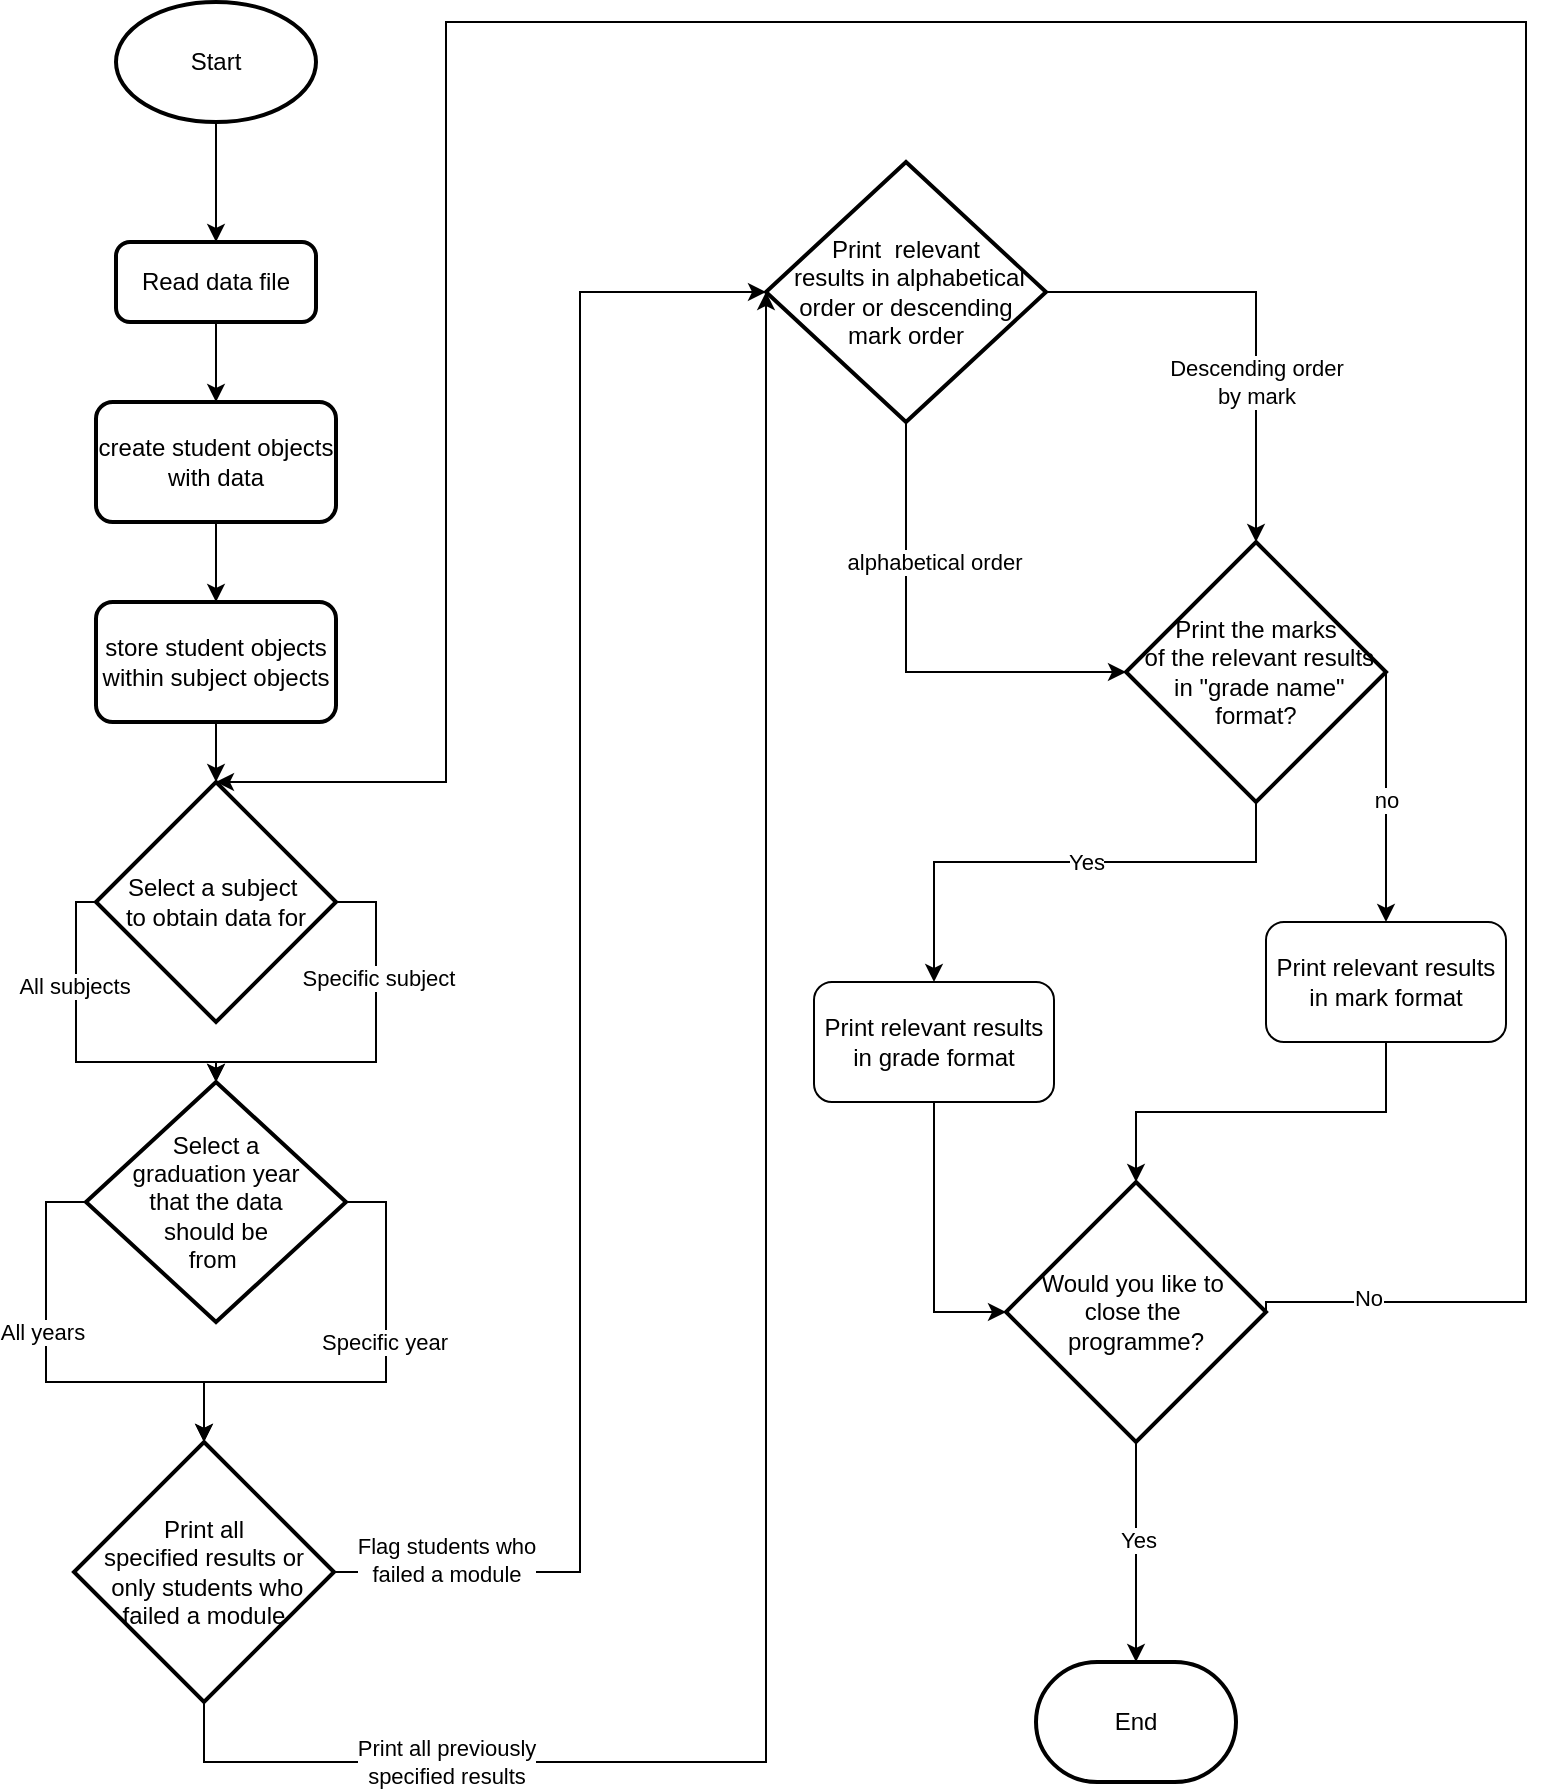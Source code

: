 <mxfile version="22.1.11" type="google">
  <diagram id="C5RBs43oDa-KdzZeNtuy" name="Page-1">
    <mxGraphModel grid="1" page="1" gridSize="10" guides="1" tooltips="1" connect="1" arrows="1" fold="1" pageScale="1" pageWidth="827" pageHeight="1169" math="0" shadow="0">
      <root>
        <mxCell id="WIyWlLk6GJQsqaUBKTNV-0" />
        <mxCell id="WIyWlLk6GJQsqaUBKTNV-1" parent="WIyWlLk6GJQsqaUBKTNV-0" />
        <mxCell id="Do2g4JZX6xTni7x6aKXa-1" value="Start" style="strokeWidth=2;html=1;shape=mxgraph.flowchart.start_1;whiteSpace=wrap;" vertex="1" parent="WIyWlLk6GJQsqaUBKTNV-1">
          <mxGeometry x="65" y="-180" width="100" height="60" as="geometry" />
        </mxCell>
        <mxCell id="Do2g4JZX6xTni7x6aKXa-6" style="edgeStyle=orthogonalEdgeStyle;rounded=0;orthogonalLoop=1;jettySize=auto;html=1;exitX=0.5;exitY=1;exitDx=0;exitDy=0;exitPerimeter=0;entryX=0;entryY=0.5;entryDx=0;entryDy=0;entryPerimeter=0;" edge="1" parent="WIyWlLk6GJQsqaUBKTNV-1" source="Do2g4JZX6xTni7x6aKXa-5" target="Do2g4JZX6xTni7x6aKXa-10">
          <mxGeometry relative="1" as="geometry">
            <mxPoint x="474" y="570" as="targetPoint" />
            <Array as="points">
              <mxPoint x="460" y="155" />
            </Array>
          </mxGeometry>
        </mxCell>
        <mxCell id="Do2g4JZX6xTni7x6aKXa-7" value="alphabetical order&lt;br&gt;" style="edgeLabel;html=1;align=center;verticalAlign=middle;resizable=0;points=[];" connectable="0" vertex="1" parent="Do2g4JZX6xTni7x6aKXa-6">
          <mxGeometry x="0.259" y="2" relative="1" as="geometry">
            <mxPoint x="-9" y="-53" as="offset" />
          </mxGeometry>
        </mxCell>
        <mxCell id="Do2g4JZX6xTni7x6aKXa-5" value="Print&amp;nbsp; relevant&lt;br&gt;&amp;nbsp;results in alphabetical order or descending &lt;br&gt;mark order" style="strokeWidth=2;html=1;shape=mxgraph.flowchart.decision;whiteSpace=wrap;" vertex="1" parent="WIyWlLk6GJQsqaUBKTNV-1">
          <mxGeometry x="390" y="-100" width="140" height="130" as="geometry" />
        </mxCell>
        <mxCell id="wrJAvcG1r4LPhfUj58ts-1" style="edgeStyle=orthogonalEdgeStyle;rounded=0;orthogonalLoop=1;jettySize=auto;html=1;entryX=0.5;entryY=0;entryDx=0;entryDy=0;" edge="1" parent="WIyWlLk6GJQsqaUBKTNV-1" source="Do2g4JZX6xTni7x6aKXa-10" target="wrJAvcG1r4LPhfUj58ts-0">
          <mxGeometry relative="1" as="geometry">
            <Array as="points">
              <mxPoint x="635" y="250" />
              <mxPoint x="474" y="250" />
            </Array>
          </mxGeometry>
        </mxCell>
        <mxCell id="wrJAvcG1r4LPhfUj58ts-2" value="Yes" style="edgeLabel;html=1;align=center;verticalAlign=middle;resizable=0;points=[];" connectable="0" vertex="1" parent="wrJAvcG1r4LPhfUj58ts-1">
          <mxGeometry x="-0.586" y="2" relative="1" as="geometry">
            <mxPoint x="-63" y="-2" as="offset" />
          </mxGeometry>
        </mxCell>
        <mxCell id="Do2g4JZX6xTni7x6aKXa-15" style="edgeStyle=orthogonalEdgeStyle;rounded=0;orthogonalLoop=1;jettySize=auto;html=1;exitX=1;exitY=0.5;exitDx=0;exitDy=0;exitPerimeter=0;entryX=0;entryY=0.5;entryDx=0;entryDy=0;entryPerimeter=0;" edge="1" parent="WIyWlLk6GJQsqaUBKTNV-1" source="Do2g4JZX6xTni7x6aKXa-12" target="Do2g4JZX6xTni7x6aKXa-5">
          <mxGeometry relative="1" as="geometry">
            <mxPoint x="395" y="880" as="targetPoint" />
            <Array as="points">
              <mxPoint x="297" y="605" />
              <mxPoint x="297" y="-35" />
            </Array>
          </mxGeometry>
        </mxCell>
        <mxCell id="Do2g4JZX6xTni7x6aKXa-16" value="Flag students who&lt;br&gt;failed a module" style="edgeLabel;html=1;align=center;verticalAlign=middle;resizable=0;points=[];" connectable="0" vertex="1" parent="Do2g4JZX6xTni7x6aKXa-15">
          <mxGeometry x="-0.527" relative="1" as="geometry">
            <mxPoint x="-67" y="73" as="offset" />
          </mxGeometry>
        </mxCell>
        <mxCell id="Do2g4JZX6xTni7x6aKXa-12" value="Print all &lt;br&gt;specified results or&lt;br&gt;&amp;nbsp;only students who &lt;br&gt;failed a module" style="strokeWidth=2;html=1;shape=mxgraph.flowchart.decision;whiteSpace=wrap;" vertex="1" parent="WIyWlLk6GJQsqaUBKTNV-1">
          <mxGeometry x="44" y="540" width="130" height="130" as="geometry" />
        </mxCell>
        <mxCell id="Do2g4JZX6xTni7x6aKXa-13" style="edgeStyle=orthogonalEdgeStyle;rounded=0;orthogonalLoop=1;jettySize=auto;html=1;exitX=0.5;exitY=1;exitDx=0;exitDy=0;exitPerimeter=0;entryX=0;entryY=0.5;entryDx=0;entryDy=0;entryPerimeter=0;" edge="1" parent="WIyWlLk6GJQsqaUBKTNV-1" source="Do2g4JZX6xTni7x6aKXa-12" target="Do2g4JZX6xTni7x6aKXa-5">
          <mxGeometry relative="1" as="geometry">
            <Array as="points">
              <mxPoint x="109" y="700" />
              <mxPoint x="390" y="700" />
            </Array>
          </mxGeometry>
        </mxCell>
        <mxCell id="Do2g4JZX6xTni7x6aKXa-14" value="Print all previously &lt;br&gt;specified results" style="edgeLabel;html=1;align=center;verticalAlign=middle;resizable=0;points=[];" connectable="0" vertex="1" parent="Do2g4JZX6xTni7x6aKXa-13">
          <mxGeometry x="-0.423" y="1" relative="1" as="geometry">
            <mxPoint x="-151" y="1" as="offset" />
          </mxGeometry>
        </mxCell>
        <mxCell id="Do2g4JZX6xTni7x6aKXa-24" style="edgeStyle=orthogonalEdgeStyle;rounded=0;orthogonalLoop=1;jettySize=auto;html=1;exitX=1;exitY=0.5;exitDx=0;exitDy=0;exitPerimeter=0;" edge="1" parent="WIyWlLk6GJQsqaUBKTNV-1" source="Do2g4JZX6xTni7x6aKXa-21" target="Do2g4JZX6xTni7x6aKXa-12">
          <mxGeometry relative="1" as="geometry" />
        </mxCell>
        <mxCell id="Do2g4JZX6xTni7x6aKXa-25" value="Specific year" style="edgeLabel;html=1;align=center;verticalAlign=middle;resizable=0;points=[];" connectable="0" vertex="1" parent="Do2g4JZX6xTni7x6aKXa-24">
          <mxGeometry x="-0.219" y="-1" relative="1" as="geometry">
            <mxPoint as="offset" />
          </mxGeometry>
        </mxCell>
        <mxCell id="Do2g4JZX6xTni7x6aKXa-21" value="Select a &lt;br&gt;graduation year &lt;br&gt;that the data &lt;br&gt;should be &lt;br&gt;from&amp;nbsp;" style="strokeWidth=2;html=1;shape=mxgraph.flowchart.decision;whiteSpace=wrap;" vertex="1" parent="WIyWlLk6GJQsqaUBKTNV-1">
          <mxGeometry x="50" y="360" width="130" height="120" as="geometry" />
        </mxCell>
        <mxCell id="Do2g4JZX6xTni7x6aKXa-22" style="edgeStyle=orthogonalEdgeStyle;rounded=0;orthogonalLoop=1;jettySize=auto;html=1;exitX=0;exitY=0.5;exitDx=0;exitDy=0;exitPerimeter=0;entryX=0.5;entryY=0;entryDx=0;entryDy=0;entryPerimeter=0;" edge="1" parent="WIyWlLk6GJQsqaUBKTNV-1" source="Do2g4JZX6xTni7x6aKXa-21" target="Do2g4JZX6xTni7x6aKXa-12">
          <mxGeometry relative="1" as="geometry" />
        </mxCell>
        <mxCell id="Do2g4JZX6xTni7x6aKXa-23" value="All years" style="edgeLabel;html=1;align=center;verticalAlign=middle;resizable=0;points=[];" connectable="0" vertex="1" parent="Do2g4JZX6xTni7x6aKXa-22">
          <mxGeometry x="-0.229" y="-2" relative="1" as="geometry">
            <mxPoint as="offset" />
          </mxGeometry>
        </mxCell>
        <mxCell id="Do2g4JZX6xTni7x6aKXa-29" style="edgeStyle=orthogonalEdgeStyle;rounded=0;orthogonalLoop=1;jettySize=auto;html=1;exitX=1;exitY=0.5;exitDx=0;exitDy=0;exitPerimeter=0;" edge="1" parent="WIyWlLk6GJQsqaUBKTNV-1" source="Do2g4JZX6xTni7x6aKXa-28" target="Do2g4JZX6xTni7x6aKXa-21">
          <mxGeometry relative="1" as="geometry">
            <Array as="points">
              <mxPoint x="195" y="270" />
              <mxPoint x="195" y="350" />
              <mxPoint x="115" y="350" />
            </Array>
          </mxGeometry>
        </mxCell>
        <mxCell id="Do2g4JZX6xTni7x6aKXa-30" value="Specific subject" style="edgeLabel;html=1;align=center;verticalAlign=middle;resizable=0;points=[];" connectable="0" vertex="1" parent="Do2g4JZX6xTni7x6aKXa-29">
          <mxGeometry x="-0.39" y="1" relative="1" as="geometry">
            <mxPoint as="offset" />
          </mxGeometry>
        </mxCell>
        <mxCell id="Do2g4JZX6xTni7x6aKXa-31" style="edgeStyle=orthogonalEdgeStyle;rounded=0;orthogonalLoop=1;jettySize=auto;html=1;exitX=0;exitY=0.5;exitDx=0;exitDy=0;exitPerimeter=0;" edge="1" parent="WIyWlLk6GJQsqaUBKTNV-1" source="Do2g4JZX6xTni7x6aKXa-28" target="Do2g4JZX6xTni7x6aKXa-21">
          <mxGeometry relative="1" as="geometry">
            <Array as="points">
              <mxPoint x="45" y="270" />
              <mxPoint x="45" y="350" />
              <mxPoint x="115" y="350" />
            </Array>
          </mxGeometry>
        </mxCell>
        <mxCell id="Do2g4JZX6xTni7x6aKXa-32" value="All subjects" style="edgeLabel;html=1;align=center;verticalAlign=middle;resizable=0;points=[];" connectable="0" vertex="1" parent="Do2g4JZX6xTni7x6aKXa-31">
          <mxGeometry x="-0.39" y="-1" relative="1" as="geometry">
            <mxPoint as="offset" />
          </mxGeometry>
        </mxCell>
        <mxCell id="Do2g4JZX6xTni7x6aKXa-28" value="Select a subject&amp;nbsp;&lt;br&gt;to obtain data for" style="strokeWidth=2;html=1;shape=mxgraph.flowchart.decision;whiteSpace=wrap;" vertex="1" parent="WIyWlLk6GJQsqaUBKTNV-1">
          <mxGeometry x="55" y="210" width="120" height="120" as="geometry" />
        </mxCell>
        <mxCell id="Do2g4JZX6xTni7x6aKXa-33" style="edgeStyle=orthogonalEdgeStyle;rounded=0;orthogonalLoop=1;jettySize=auto;html=1;exitX=0.5;exitY=1;exitDx=0;exitDy=0;exitPerimeter=0;" edge="1" parent="WIyWlLk6GJQsqaUBKTNV-1" source="Do2g4JZX6xTni7x6aKXa-1" target="yQuLpzeCjg4D-1BJ8me0-3">
          <mxGeometry relative="1" as="geometry">
            <mxPoint x="254" y="220" as="targetPoint" />
          </mxGeometry>
        </mxCell>
        <mxCell id="wrJAvcG1r4LPhfUj58ts-0" value="Print relevant results in grade format" style="rounded=1;whiteSpace=wrap;html=1;" vertex="1" parent="WIyWlLk6GJQsqaUBKTNV-1">
          <mxGeometry x="414" y="310" width="120" height="60" as="geometry" />
        </mxCell>
        <mxCell id="wrJAvcG1r4LPhfUj58ts-3" value="Print relevant&amp;nbsp;results in mark format" style="rounded=1;whiteSpace=wrap;html=1;" vertex="1" parent="WIyWlLk6GJQsqaUBKTNV-1">
          <mxGeometry x="640" y="280" width="120" height="60" as="geometry" />
        </mxCell>
        <mxCell id="wrJAvcG1r4LPhfUj58ts-4" style="edgeStyle=orthogonalEdgeStyle;rounded=0;orthogonalLoop=1;jettySize=auto;html=1;exitX=0.5;exitY=0;exitDx=0;exitDy=0;entryX=1;entryY=0.5;entryDx=0;entryDy=0;entryPerimeter=0;endArrow=none;endFill=0;startArrow=classic;startFill=1;" edge="1" parent="WIyWlLk6GJQsqaUBKTNV-1" source="wrJAvcG1r4LPhfUj58ts-3" target="Do2g4JZX6xTni7x6aKXa-10">
          <mxGeometry relative="1" as="geometry">
            <Array as="points">
              <mxPoint x="700" y="240" />
              <mxPoint x="700" y="240" />
            </Array>
          </mxGeometry>
        </mxCell>
        <mxCell id="wrJAvcG1r4LPhfUj58ts-5" value="no" style="edgeLabel;html=1;align=center;verticalAlign=middle;resizable=0;points=[];" connectable="0" vertex="1" parent="wrJAvcG1r4LPhfUj58ts-4">
          <mxGeometry x="0.609" relative="1" as="geometry">
            <mxPoint y="39" as="offset" />
          </mxGeometry>
        </mxCell>
        <mxCell id="yQuLpzeCjg4D-1BJ8me0-0" value="" style="edgeStyle=orthogonalEdgeStyle;rounded=0;orthogonalLoop=1;jettySize=auto;html=1;exitX=1;exitY=0.5;exitDx=0;exitDy=0;exitPerimeter=0;" edge="1" parent="WIyWlLk6GJQsqaUBKTNV-1" source="Do2g4JZX6xTni7x6aKXa-5" target="Do2g4JZX6xTni7x6aKXa-10">
          <mxGeometry relative="1" as="geometry">
            <mxPoint x="534" y="600" as="targetPoint" />
            <Array as="points" />
            <mxPoint x="519" y="280" as="sourcePoint" />
          </mxGeometry>
        </mxCell>
        <mxCell id="yQuLpzeCjg4D-1BJ8me0-2" value="Descending order&lt;br&gt;by mark" style="edgeLabel;html=1;align=center;verticalAlign=middle;resizable=0;points=[];" connectable="0" vertex="1" parent="yQuLpzeCjg4D-1BJ8me0-0">
          <mxGeometry x="0.259" relative="1" as="geometry">
            <mxPoint y="5" as="offset" />
          </mxGeometry>
        </mxCell>
        <mxCell id="Do2g4JZX6xTni7x6aKXa-10" value="Print the marks&lt;br&gt;&amp;nbsp;of the relevant results&lt;br&gt;&amp;nbsp;in &quot;grade name&quot;&lt;br&gt;format?" style="strokeWidth=2;html=1;shape=mxgraph.flowchart.decision;whiteSpace=wrap;" vertex="1" parent="WIyWlLk6GJQsqaUBKTNV-1">
          <mxGeometry x="570" y="90" width="130" height="130" as="geometry" />
        </mxCell>
        <mxCell id="yQuLpzeCjg4D-1BJ8me0-7" value="" style="edgeStyle=orthogonalEdgeStyle;rounded=0;orthogonalLoop=1;jettySize=auto;html=1;" edge="1" parent="WIyWlLk6GJQsqaUBKTNV-1" source="yQuLpzeCjg4D-1BJ8me0-3" target="yQuLpzeCjg4D-1BJ8me0-6">
          <mxGeometry relative="1" as="geometry" />
        </mxCell>
        <mxCell id="yQuLpzeCjg4D-1BJ8me0-3" value="Read data file" style="rounded=1;whiteSpace=wrap;html=1;absoluteArcSize=1;arcSize=14;strokeWidth=2;" vertex="1" parent="WIyWlLk6GJQsqaUBKTNV-1">
          <mxGeometry x="65" y="-60" width="100" height="40" as="geometry" />
        </mxCell>
        <mxCell id="yQuLpzeCjg4D-1BJ8me0-9" value="" style="edgeStyle=orthogonalEdgeStyle;rounded=0;orthogonalLoop=1;jettySize=auto;html=1;" edge="1" parent="WIyWlLk6GJQsqaUBKTNV-1" source="yQuLpzeCjg4D-1BJ8me0-6" target="yQuLpzeCjg4D-1BJ8me0-8">
          <mxGeometry relative="1" as="geometry" />
        </mxCell>
        <mxCell id="yQuLpzeCjg4D-1BJ8me0-6" value="create student objects with data" style="whiteSpace=wrap;html=1;rounded=1;arcSize=14;strokeWidth=2;" vertex="1" parent="WIyWlLk6GJQsqaUBKTNV-1">
          <mxGeometry x="55" y="20" width="120" height="60" as="geometry" />
        </mxCell>
        <mxCell id="yQuLpzeCjg4D-1BJ8me0-8" value="store student objects within subject objects" style="whiteSpace=wrap;html=1;rounded=1;arcSize=14;strokeWidth=2;" vertex="1" parent="WIyWlLk6GJQsqaUBKTNV-1">
          <mxGeometry x="55" y="120" width="120" height="60" as="geometry" />
        </mxCell>
        <mxCell id="yQuLpzeCjg4D-1BJ8me0-10" style="edgeStyle=orthogonalEdgeStyle;rounded=0;orthogonalLoop=1;jettySize=auto;html=1;exitX=0.5;exitY=1;exitDx=0;exitDy=0;entryX=0.5;entryY=0;entryDx=0;entryDy=0;entryPerimeter=0;" edge="1" parent="WIyWlLk6GJQsqaUBKTNV-1" source="yQuLpzeCjg4D-1BJ8me0-8" target="Do2g4JZX6xTni7x6aKXa-28">
          <mxGeometry relative="1" as="geometry" />
        </mxCell>
        <mxCell id="P-UwUaZtvxO3nje2cW6j-2" style="edgeStyle=orthogonalEdgeStyle;rounded=0;orthogonalLoop=1;jettySize=auto;html=1;exitX=0.5;exitY=1;exitDx=0;exitDy=0;exitPerimeter=0;" edge="1" parent="WIyWlLk6GJQsqaUBKTNV-1" source="P-UwUaZtvxO3nje2cW6j-1">
          <mxGeometry relative="1" as="geometry">
            <mxPoint x="575" y="650" as="targetPoint" />
          </mxGeometry>
        </mxCell>
        <mxCell id="P-UwUaZtvxO3nje2cW6j-3" value="Yes" style="edgeLabel;html=1;align=center;verticalAlign=middle;resizable=0;points=[];" connectable="0" vertex="1" parent="P-UwUaZtvxO3nje2cW6j-2">
          <mxGeometry x="-0.113" y="1" relative="1" as="geometry">
            <mxPoint as="offset" />
          </mxGeometry>
        </mxCell>
        <mxCell id="P-UwUaZtvxO3nje2cW6j-1" value="Would you like to&amp;nbsp;&lt;br&gt;close the&amp;nbsp;&lt;br&gt;programme?" style="strokeWidth=2;html=1;shape=mxgraph.flowchart.decision;whiteSpace=wrap;" vertex="1" parent="WIyWlLk6GJQsqaUBKTNV-1">
          <mxGeometry x="510" y="410" width="130" height="130" as="geometry" />
        </mxCell>
        <mxCell id="P-UwUaZtvxO3nje2cW6j-7" style="edgeStyle=orthogonalEdgeStyle;rounded=0;orthogonalLoop=1;jettySize=auto;html=1;exitX=1;exitY=0.5;exitDx=0;exitDy=0;exitPerimeter=0;entryX=0.5;entryY=0;entryDx=0;entryDy=0;entryPerimeter=0;" edge="1" parent="WIyWlLk6GJQsqaUBKTNV-1" source="P-UwUaZtvxO3nje2cW6j-1" target="Do2g4JZX6xTni7x6aKXa-28">
          <mxGeometry relative="1" as="geometry">
            <mxPoint x="800" y="240" as="targetPoint" />
            <Array as="points">
              <mxPoint x="640" y="470" />
              <mxPoint x="770" y="470" />
              <mxPoint x="770" y="-170" />
              <mxPoint x="230" y="-170" />
              <mxPoint x="230" y="210" />
            </Array>
          </mxGeometry>
        </mxCell>
        <mxCell id="P-UwUaZtvxO3nje2cW6j-8" value="No" style="edgeLabel;html=1;align=center;verticalAlign=middle;resizable=0;points=[];" connectable="0" vertex="1" parent="P-UwUaZtvxO3nje2cW6j-7">
          <mxGeometry x="-0.938" y="2" relative="1" as="geometry">
            <mxPoint as="offset" />
          </mxGeometry>
        </mxCell>
        <mxCell id="P-UwUaZtvxO3nje2cW6j-4" value="End" style="strokeWidth=2;html=1;shape=mxgraph.flowchart.terminator;whiteSpace=wrap;" vertex="1" parent="WIyWlLk6GJQsqaUBKTNV-1">
          <mxGeometry x="525" y="650" width="100" height="60" as="geometry" />
        </mxCell>
        <mxCell id="P-UwUaZtvxO3nje2cW6j-5" style="edgeStyle=orthogonalEdgeStyle;rounded=0;orthogonalLoop=1;jettySize=auto;html=1;exitX=0.5;exitY=1;exitDx=0;exitDy=0;entryX=0;entryY=0.5;entryDx=0;entryDy=0;entryPerimeter=0;" edge="1" parent="WIyWlLk6GJQsqaUBKTNV-1" source="wrJAvcG1r4LPhfUj58ts-0" target="P-UwUaZtvxO3nje2cW6j-1">
          <mxGeometry relative="1" as="geometry" />
        </mxCell>
        <mxCell id="P-UwUaZtvxO3nje2cW6j-6" style="edgeStyle=orthogonalEdgeStyle;rounded=0;orthogonalLoop=1;jettySize=auto;html=1;exitX=0.5;exitY=1;exitDx=0;exitDy=0;entryX=0.5;entryY=0;entryDx=0;entryDy=0;entryPerimeter=0;" edge="1" parent="WIyWlLk6GJQsqaUBKTNV-1" source="wrJAvcG1r4LPhfUj58ts-3" target="P-UwUaZtvxO3nje2cW6j-1">
          <mxGeometry relative="1" as="geometry" />
        </mxCell>
      </root>
    </mxGraphModel>
  </diagram>
</mxfile>
